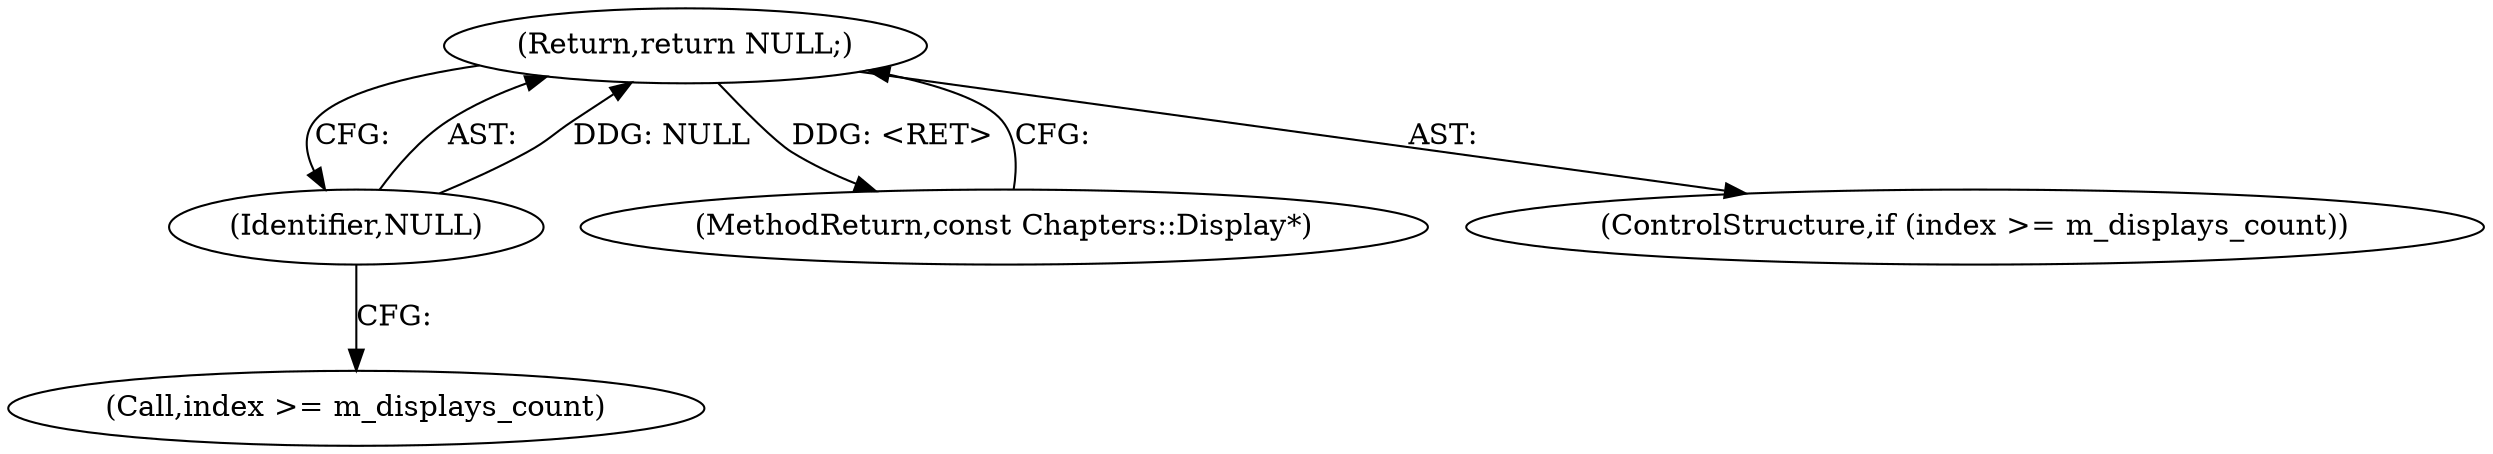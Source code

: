digraph "1_Android_04839626ed859623901ebd3a5fd483982186b59d_66@del" {
"1000113" [label="(Return,return NULL;)"];
"1000114" [label="(Identifier,NULL)"];
"1000114" [label="(Identifier,NULL)"];
"1000119" [label="(MethodReturn,const Chapters::Display*)"];
"1000113" [label="(Return,return NULL;)"];
"1000110" [label="(Call,index >= m_displays_count)"];
"1000109" [label="(ControlStructure,if (index >= m_displays_count))"];
"1000113" -> "1000109"  [label="AST: "];
"1000113" -> "1000114"  [label="CFG: "];
"1000114" -> "1000113"  [label="AST: "];
"1000119" -> "1000113"  [label="CFG: "];
"1000113" -> "1000119"  [label="DDG: <RET>"];
"1000114" -> "1000113"  [label="DDG: NULL"];
"1000114" -> "1000110"  [label="CFG: "];
}
